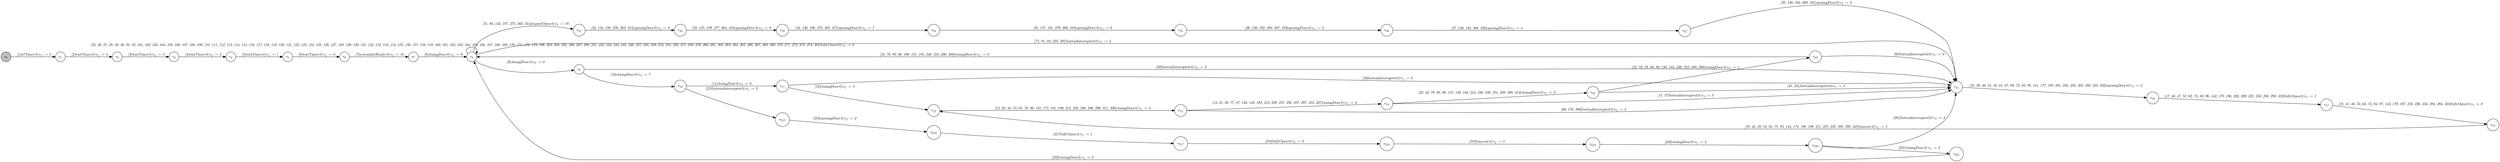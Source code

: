 digraph EFSM{
  graph [rankdir="LR", fontname="Latin Modern Math"];
  node [color="black", fillcolor="white", shape="circle", style="filled", fontname="Latin Modern Math"];
  edge [fontname="Latin Modern Math"];

  s0[fillcolor="gray", label=<s<sub>0</sub>>];
  s1[label=<s<sub>1</sub>>];
  s2[label=<s<sub>2</sub>>];
  s3[label=<s<sub>3</sub>>];
  s4[label=<s<sub>4</sub>>];
  s5[label=<s<sub>5</sub>>];
  s6[label=<s<sub>6</sub>>];
  s7[label=<s<sub>7</sub>>];
  s8[label=<s<sub>8</sub>>];
  s9[label=<s<sub>9</sub>>];
  s10[label=<s<sub>10</sub>>];
  s11[label=<s<sub>11</sub>>];
  s12[label=<s<sub>12</sub>>];
  s13[label=<s<sub>13</sub>>];
  s14[label=<s<sub>14</sub>>];
  s15[label=<s<sub>15</sub>>];
  s16[label=<s<sub>16</sub>>];
  s17[label=<s<sub>17</sub>>];
  s18[label=<s<sub>18</sub>>];
  s22[label=<s<sub>22</sub>>];
  s23[label=<s<sub>23</sub>>];
  s31[label=<s<sub>31</sub>>];
  s32[label=<s<sub>32</sub>>];
  s33[label=<s<sub>33</sub>>];
  s34[label=<s<sub>34</sub>>];
  s35[label=<s<sub>35</sub>>];
  s36[label=<s<sub>36</sub>>];
  s37[label=<s<sub>37</sub>>];
  s215[label=<s<sub>215</sub>>];
  s216[label=<s<sub>216</sub>>];
  s217[label=<s<sub>217</sub>>];
  s218[label=<s<sub>218</sub>>];
  s219[label=<s<sub>219</sub>>];
  s220[label=<s<sub>220</sub>>];
  s221[label=<s<sub>221</sub>>];

  s0->s1[label=<<i> [1]setTimer:0/o<sub>1</sub> := 5</i>>];
  s1->s2[label=<<i> [2]waitTimer:0/o<sub>1</sub> := 4</i>>];
  s2->s3[label=<<i> [3]waitTimer:0/o<sub>1</sub> := 3</i>>];
  s3->s4[label=<<i> [4]waitTimer:0/o<sub>1</sub> := 2</i>>];
  s4->s5[label=<<i> [5]waitTimer:0/o<sub>1</sub> := 1</i>>];
  s5->s6[label=<<i> [6]waitTimer:0/o<sub>1</sub> := 0</i>>];
  s6->s7[label=<<i> [7]systemInitReady:0/o<sub>1</sub> := 10</i>>];
  s7->s8[label=<<i> [8]closingDoor:0/o<sub>1</sub> := 9</i>>];
  s8->s9[label=<<i> [9]closingDoor:0/o<sub>1</sub> := 8</i>>];
  s9->s10[label=<<i> [10]closingDoor:0/o<sub>1</sub> := 7</i>>];
  s10->s11[label=<<i> [11]closingDoor:0/o<sub>1</sub> := 6</i>>];
  s11->s12[label=<<i> [12]closingDoor:0/o<sub>1</sub> := 5</i>>];
  s14->s15[label=<<i> [15, 57]buttonInterrupted:0/o<sub>1</sub> := 3</i>>];
  s22->s15[label=<<i> [45, 231]buttonInterrupted:0/o<sub>1</sub> := 3</i>>];
  s11->s15[label=<<i> [50]buttonInterrupted:0/o<sub>1</sub> := 3</i>>];
  s23->s15[label=<<i> [60]buttonInterrupted:0/o<sub>1</sub> := 3</i>>];
  s9->s15[label=<<i> [68]buttonInterrupted:0/o<sub>1</sub> := 3</i>>];
  s23->s8[label=<<i> [24, 70, 80, 90, 100, 151, 185, 240, 253, 290, 300]closingDoor:0/o<sub>1</sub> := 0</i>>];
  s22->s23[label=<<i> [23, 59, 79, 89, 99, 150, 184, 239, 252, 289, 299]closingDoor:0/o<sub>1</sub> := 1</i>>];
  s8->s31[label=<<i> [31, 93, 133, 187, 275, 302, 314]requestOpen:0/o<sub>1</sub> := 10</i>>];
  s31->s32[label=<<i> [32, 134, 188, 276, 303, 315]openingDoor:0/o<sub>1</sub> := 9</i>>];
  s32->s33[label=<<i> [33, 135, 189, 277, 304, 316]openingDoor:0/o<sub>1</sub> := 8</i>>];
  s33->s34[label=<<i> [34, 136, 190, 278, 305, 317]openingDoor:0/o<sub>1</sub> := 7</i>>];
  s34->s35[label=<<i> [35, 137, 191, 279, 306, 318]openingDoor:0/o<sub>1</sub> := 6</i>>];
  s35->s36[label=<<i> [36, 138, 192, 280, 307, 319]openingDoor:0/o<sub>1</sub> := 5</i>>];
  s36->s37[label=<<i> [37, 139, 193, 308, 320]openingDoor:0/o<sub>1</sub> := 4</i>>];
  s37->s15[label=<<i> [38, 140, 194, 309, 321]openingDoor:0/o<sub>1</sub> := 3</i>>];
  s13->s15[label=<<i> [66, 176, 200]buttonInterrupted:0/o<sub>1</sub> := 3</i>>];
  s12->s13[label=<<i> [13, 20, 43, 55, 65, 76, 86, 145, 175, 181, 199, 212, 228, 236, 286, 296, 311, 326]closingDoor:0/o<sub>1</sub> := 4</i>>];
  s13->s14[label=<<i> [14, 21, 56, 77, 87, 146, 148, 182, 213, 229, 237, 250, 287, 297, 312, 327]closingDoor:0/o<sub>1</sub> := 3</i>>];
  s14->s22[label=<<i> [22, 44, 78, 88, 98, 147, 149, 183, 214, 230, 238, 251, 288, 298, 313]closingDoor:0/o<sub>1</sub> := 2</i>>];
  s10->s215[label=<<i> [215]buttonInterrupted:0/o<sub>1</sub> := 3</i>>];
  s215->s216[label=<<i> [216]openingDoor:0/o<sub>1</sub> := 2</i>>];
  s216->s217[label=<<i> [217]fullyOpen:0/o<sub>1</sub> := 1</i>>];
  s217->s218[label=<<i> [218]fullyOpen:0/o<sub>1</sub> := 0</i>>];
  s218->s219[label=<<i> [219]timeout:0/o<sub>1</sub> := 5</i>>];
  s219->s220[label=<<i> [220]closingDoor:0/o<sub>1</sub> := 4</i>>];
  s220->s221[label=<<i> [221]closingDoor:0/o<sub>1</sub> := 3</i>>];
  s221->s8[label=<<i> [222]closingDoor:0/o<sub>1</sub> := 2</i>>];
  s8->s15[label=<<i> [71, 81, 94, 223, 291]buttonInterrupted:0/o<sub>1</sub> := 3</i>>];
  s8->s8[label=<<i> [25, 26, 27, 28, 29, 30, 91, 92, 101, 102, 103, 104, 105, 106, 107, 108, 109, 110, 111, 112, 113, 114, 115, 116, 117, 118, 119, 120, 121, 122, 123, 124, 125, 126, 127, 128, 129, 130, 131, 132, 152, 153, 154, 155, 156, 157, 158, 159, 160, 161, 162, 163, 164, 165, 166, 167, 168, 169, 170, 171, 172, 173, 186, 203, 204, 205, 206, 207, 208, 241, 242, 243, 244, 245, 246, 247, 248, 249, 254, 255, 256, 257, 258, 259, 260, 261, 262, 263, 264, 265, 266, 267, 268, 269, 270, 271, 272, 273, 274, 301]fullyClosed:0/o<sub>1</sub> := 0</i>>];
  s220->s15[label=<<i> [281]buttonInterrupted:0/o<sub>1</sub> := 3</i>>];
  s15->s16[label=<<i> [16, 39, 46, 51, 58, 61, 67, 69, 72, 82, 95, 141, 177, 195, 201, 224, 232, 282, 292, 310, 322]openingDoor:0/o<sub>1</sub> := 2</i>>];
  s16->s17[label=<<i> [17, 40, 47, 52, 62, 73, 83, 96, 142, 178, 196, 202, 209, 225, 233, 283, 293, 323]fullyOpen:0/o<sub>1</sub> := 1</i>>];
  s17->s18[label=<<i> [18, 41, 48, 53, 63, 74, 84, 97, 143, 179, 197, 210, 226, 234, 284, 294, 324]fullyOpen:0/o<sub>1</sub> := 0</i>>];
  s18->s12[label=<<i> [19, 42, 49, 54, 64, 75, 85, 144, 174, 180, 198, 211, 227, 235, 285, 295, 325]timeout:0/o<sub>1</sub> := 5</i>>];
}